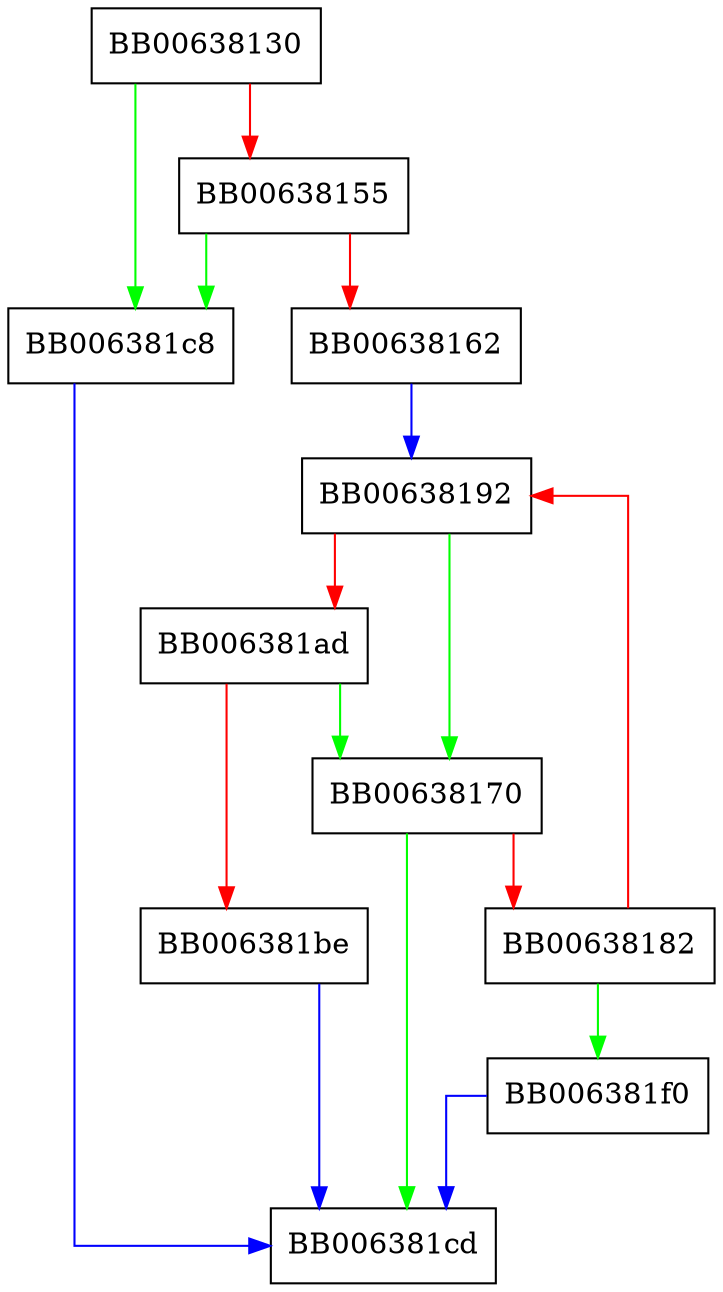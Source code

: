 digraph ossl_rsa_multip_calc_product {
  node [shape="box"];
  graph [splines=ortho];
  BB00638130 -> BB006381c8 [color="green"];
  BB00638130 -> BB00638155 [color="red"];
  BB00638155 -> BB006381c8 [color="green"];
  BB00638155 -> BB00638162 [color="red"];
  BB00638162 -> BB00638192 [color="blue"];
  BB00638170 -> BB006381cd [color="green"];
  BB00638170 -> BB00638182 [color="red"];
  BB00638182 -> BB006381f0 [color="green"];
  BB00638182 -> BB00638192 [color="red"];
  BB00638192 -> BB00638170 [color="green"];
  BB00638192 -> BB006381ad [color="red"];
  BB006381ad -> BB00638170 [color="green"];
  BB006381ad -> BB006381be [color="red"];
  BB006381be -> BB006381cd [color="blue"];
  BB006381c8 -> BB006381cd [color="blue"];
  BB006381f0 -> BB006381cd [color="blue"];
}
